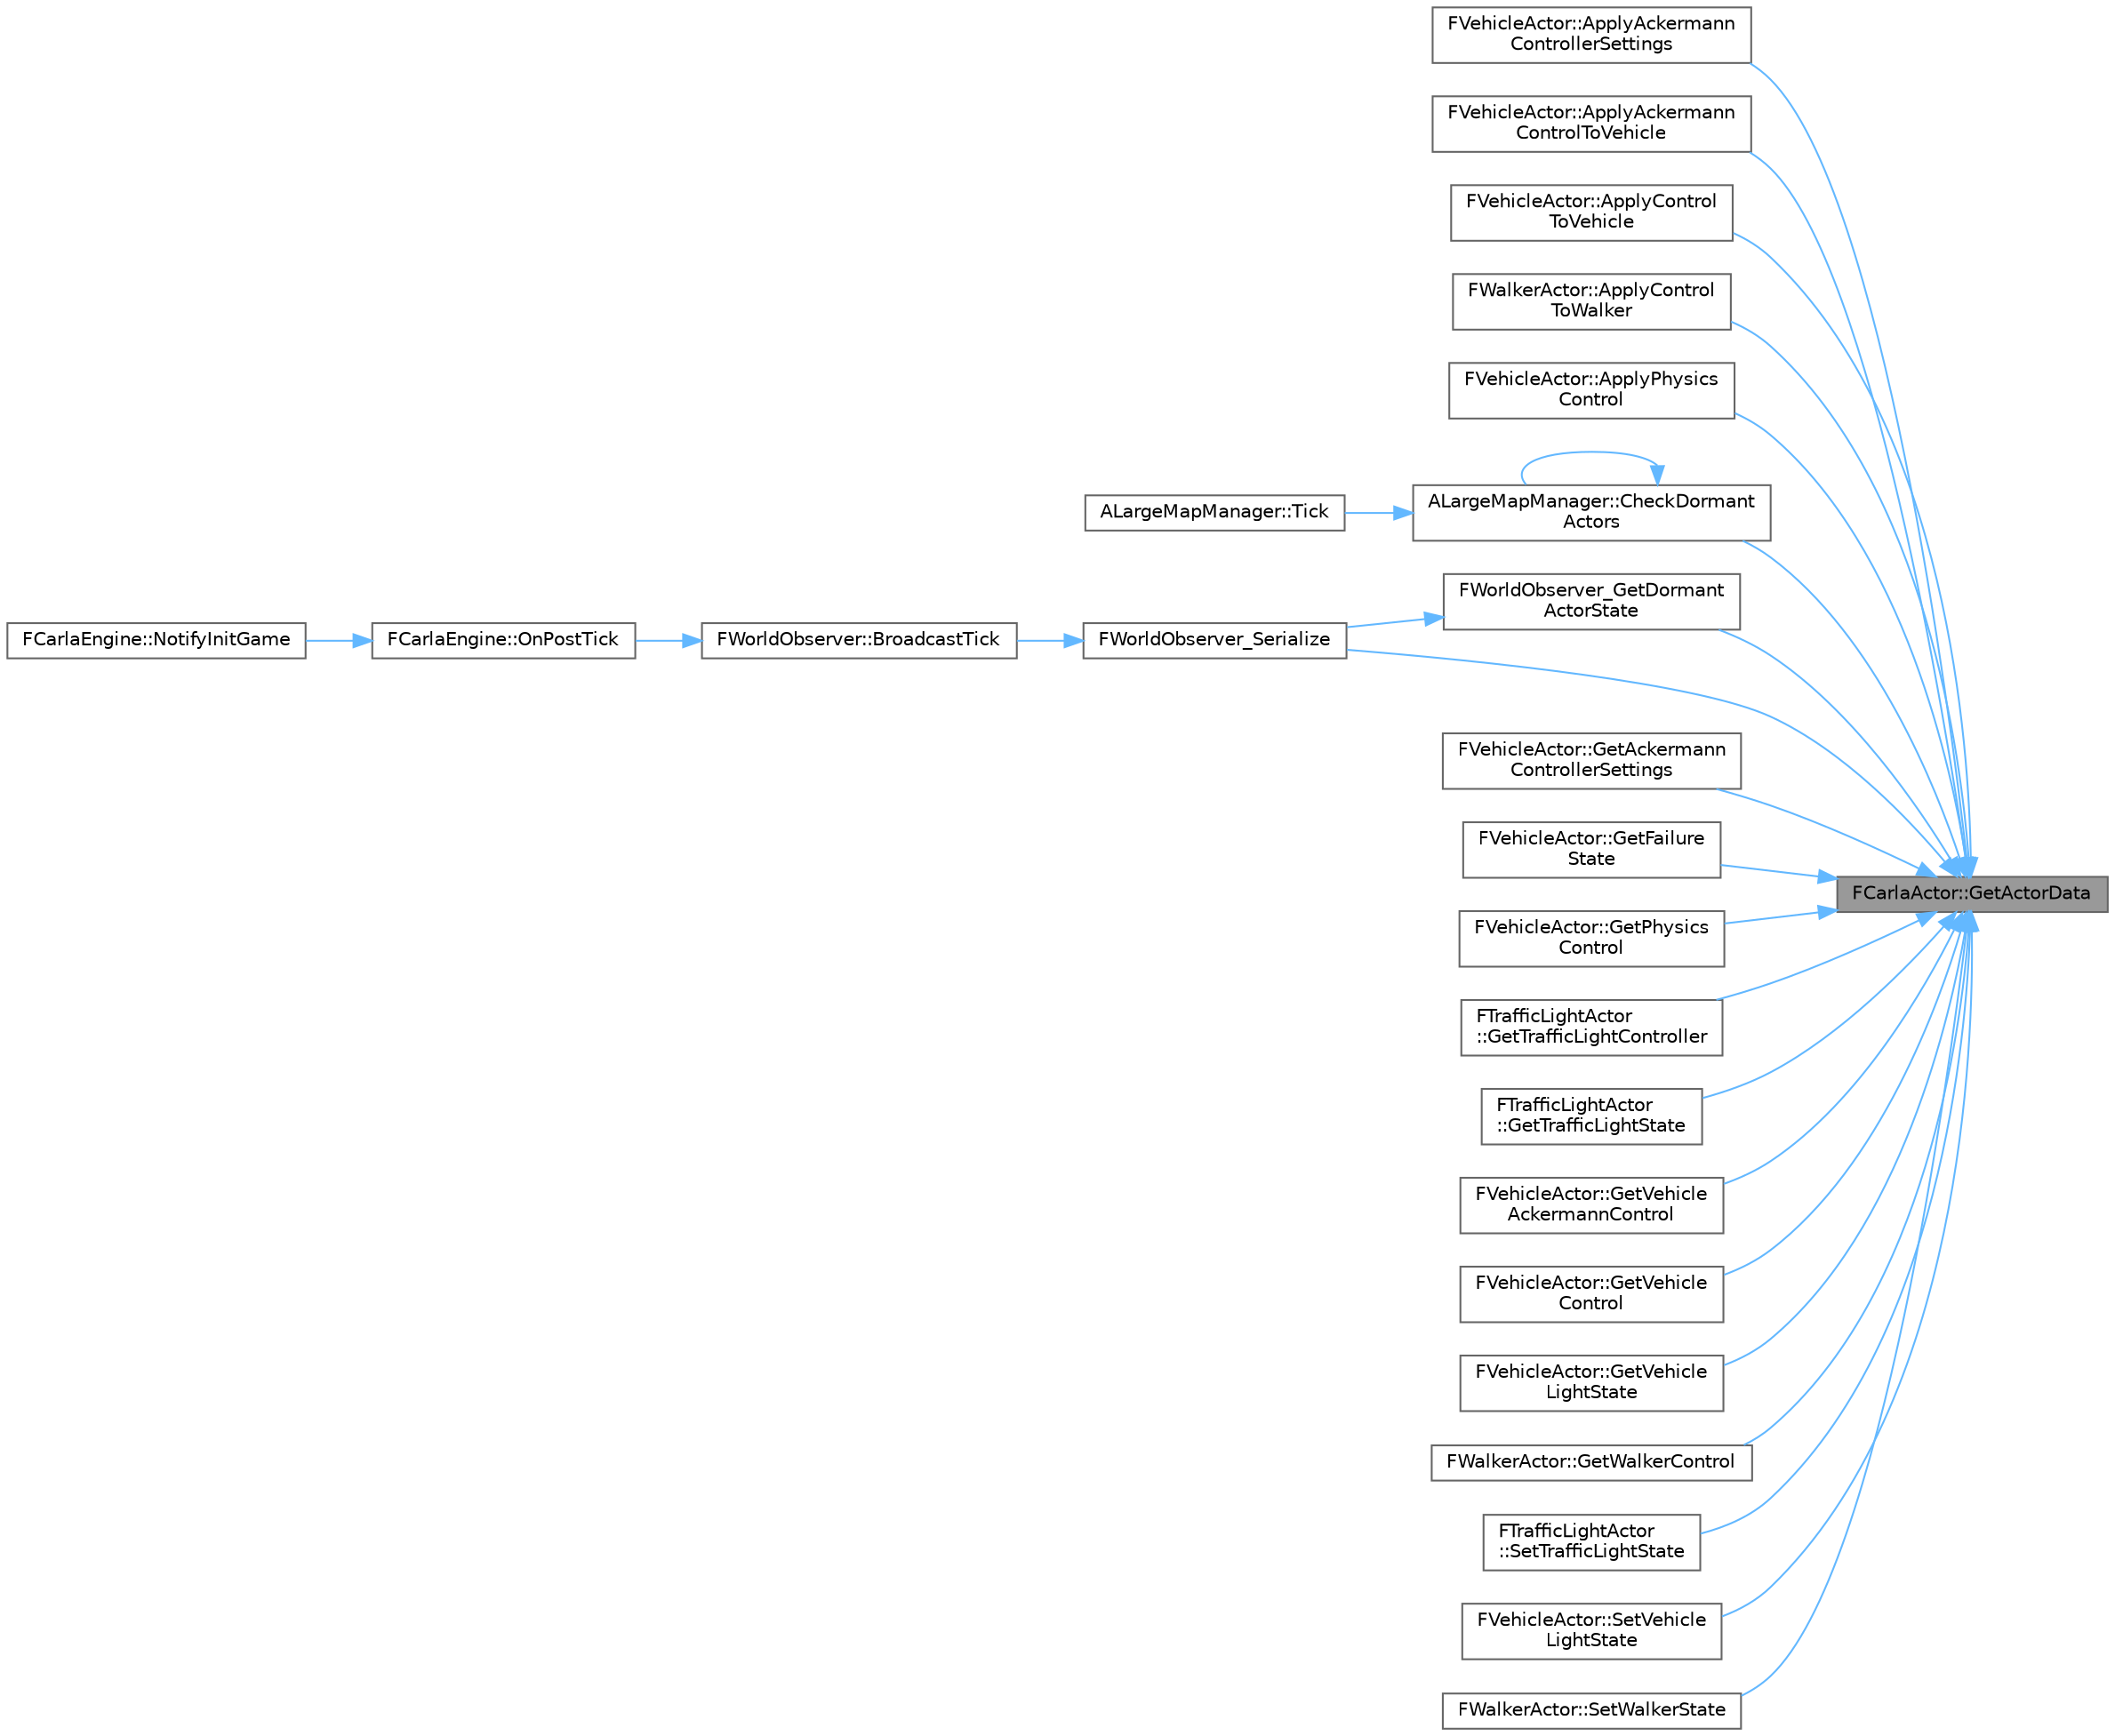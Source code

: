 digraph "FCarlaActor::GetActorData"
{
 // INTERACTIVE_SVG=YES
 // LATEX_PDF_SIZE
  bgcolor="transparent";
  edge [fontname=Helvetica,fontsize=10,labelfontname=Helvetica,labelfontsize=10];
  node [fontname=Helvetica,fontsize=10,shape=box,height=0.2,width=0.4];
  rankdir="RL";
  Node1 [id="Node000001",label="FCarlaActor::GetActorData",height=0.2,width=0.4,color="gray40", fillcolor="grey60", style="filled", fontcolor="black",tooltip=" "];
  Node1 -> Node2 [id="edge1_Node000001_Node000002",dir="back",color="steelblue1",style="solid",tooltip=" "];
  Node2 [id="Node000002",label="FVehicleActor::ApplyAckermann\lControllerSettings",height=0.2,width=0.4,color="grey40", fillcolor="white", style="filled",URL="$d7/d01/classFVehicleActor.html#ab60f06f328ad62570f3509b99e593b13",tooltip=" "];
  Node1 -> Node3 [id="edge2_Node000001_Node000003",dir="back",color="steelblue1",style="solid",tooltip=" "];
  Node3 [id="Node000003",label="FVehicleActor::ApplyAckermann\lControlToVehicle",height=0.2,width=0.4,color="grey40", fillcolor="white", style="filled",URL="$d7/d01/classFVehicleActor.html#ac9997c21003bb28cc02b81141504ff6a",tooltip=" "];
  Node1 -> Node4 [id="edge3_Node000001_Node000004",dir="back",color="steelblue1",style="solid",tooltip=" "];
  Node4 [id="Node000004",label="FVehicleActor::ApplyControl\lToVehicle",height=0.2,width=0.4,color="grey40", fillcolor="white", style="filled",URL="$d7/d01/classFVehicleActor.html#a74eab43561c040168d64d78fc1a9f130",tooltip=" "];
  Node1 -> Node5 [id="edge4_Node000001_Node000005",dir="back",color="steelblue1",style="solid",tooltip=" "];
  Node5 [id="Node000005",label="FWalkerActor::ApplyControl\lToWalker",height=0.2,width=0.4,color="grey40", fillcolor="white", style="filled",URL="$df/dbd/classFWalkerActor.html#ac23f30d04f6c9f4601ff9920649c77c3",tooltip=" "];
  Node1 -> Node6 [id="edge5_Node000001_Node000006",dir="back",color="steelblue1",style="solid",tooltip=" "];
  Node6 [id="Node000006",label="FVehicleActor::ApplyPhysics\lControl",height=0.2,width=0.4,color="grey40", fillcolor="white", style="filled",URL="$d7/d01/classFVehicleActor.html#acb2d4e7c91c4a3e91587cc66867a5b7e",tooltip=" "];
  Node1 -> Node7 [id="edge6_Node000001_Node000007",dir="back",color="steelblue1",style="solid",tooltip=" "];
  Node7 [id="Node000007",label="ALargeMapManager::CheckDormant\lActors",height=0.2,width=0.4,color="grey40", fillcolor="white", style="filled",URL="$d9/d4b/classALargeMapManager.html#a3726918078acb9facd89c80060c19bd5",tooltip=" "];
  Node7 -> Node7 [id="edge7_Node000007_Node000007",dir="back",color="steelblue1",style="solid",tooltip=" "];
  Node7 -> Node8 [id="edge8_Node000007_Node000008",dir="back",color="steelblue1",style="solid",tooltip=" "];
  Node8 [id="Node000008",label="ALargeMapManager::Tick",height=0.2,width=0.4,color="grey40", fillcolor="white", style="filled",URL="$d9/d4b/classALargeMapManager.html#aa8b88f7b5c296ff148be41becbd67201",tooltip=" "];
  Node1 -> Node9 [id="edge9_Node000001_Node000009",dir="back",color="steelblue1",style="solid",tooltip=" "];
  Node9 [id="Node000009",label="FWorldObserver_GetDormant\lActorState",height=0.2,width=0.4,color="grey40", fillcolor="white", style="filled",URL="$d9/de7/WorldObserver_8cpp.html#a0c88109654e0c5af2e7e314170035002",tooltip=" "];
  Node9 -> Node10 [id="edge10_Node000009_Node000010",dir="back",color="steelblue1",style="solid",tooltip=" "];
  Node10 [id="Node000010",label="FWorldObserver_Serialize",height=0.2,width=0.4,color="grey40", fillcolor="white", style="filled",URL="$d9/de7/WorldObserver_8cpp.html#a55e677eb5bd393082eef8383920b2fde",tooltip=" "];
  Node10 -> Node11 [id="edge11_Node000010_Node000011",dir="back",color="steelblue1",style="solid",tooltip=" "];
  Node11 [id="Node000011",label="FWorldObserver::BroadcastTick",height=0.2,width=0.4,color="grey40", fillcolor="white", style="filled",URL="$da/d9b/classFWorldObserver.html#ad866b204499b7d2252661e39bcff1811",tooltip="Send a message to every connected client with the info about the given Episode."];
  Node11 -> Node12 [id="edge12_Node000011_Node000012",dir="back",color="steelblue1",style="solid",tooltip=" "];
  Node12 [id="Node000012",label="FCarlaEngine::OnPostTick",height=0.2,width=0.4,color="grey40", fillcolor="white", style="filled",URL="$dc/d49/classFCarlaEngine.html#aff440c7ba9d004e4c5b60125cc4d709b",tooltip=" "];
  Node12 -> Node13 [id="edge13_Node000012_Node000013",dir="back",color="steelblue1",style="solid",tooltip=" "];
  Node13 [id="Node000013",label="FCarlaEngine::NotifyInitGame",height=0.2,width=0.4,color="grey40", fillcolor="white", style="filled",URL="$dc/d49/classFCarlaEngine.html#ab8d13063cde985781237dd7da308227e",tooltip=" "];
  Node1 -> Node10 [id="edge14_Node000001_Node000010",dir="back",color="steelblue1",style="solid",tooltip=" "];
  Node1 -> Node14 [id="edge15_Node000001_Node000014",dir="back",color="steelblue1",style="solid",tooltip=" "];
  Node14 [id="Node000014",label="FVehicleActor::GetAckermann\lControllerSettings",height=0.2,width=0.4,color="grey40", fillcolor="white", style="filled",URL="$d7/d01/classFVehicleActor.html#af211e9c3e85bfa99260ead63d8907c93",tooltip=" "];
  Node1 -> Node15 [id="edge16_Node000001_Node000015",dir="back",color="steelblue1",style="solid",tooltip=" "];
  Node15 [id="Node000015",label="FVehicleActor::GetFailure\lState",height=0.2,width=0.4,color="grey40", fillcolor="white", style="filled",URL="$d7/d01/classFVehicleActor.html#a604e3051b4183f73a0ef3c7e11a2b8a5",tooltip=" "];
  Node1 -> Node16 [id="edge17_Node000001_Node000016",dir="back",color="steelblue1",style="solid",tooltip=" "];
  Node16 [id="Node000016",label="FVehicleActor::GetPhysics\lControl",height=0.2,width=0.4,color="grey40", fillcolor="white", style="filled",URL="$d7/d01/classFVehicleActor.html#a99e91c66f05dc302ed94012b5bd08043",tooltip=" "];
  Node1 -> Node17 [id="edge18_Node000001_Node000017",dir="back",color="steelblue1",style="solid",tooltip=" "];
  Node17 [id="Node000017",label="FTrafficLightActor\l::GetTrafficLightController",height=0.2,width=0.4,color="grey40", fillcolor="white", style="filled",URL="$db/d58/classFTrafficLightActor.html#a8ede7e36d3ceaae8eb89b881799c9a70",tooltip=" "];
  Node1 -> Node18 [id="edge19_Node000001_Node000018",dir="back",color="steelblue1",style="solid",tooltip=" "];
  Node18 [id="Node000018",label="FTrafficLightActor\l::GetTrafficLightState",height=0.2,width=0.4,color="grey40", fillcolor="white", style="filled",URL="$db/d58/classFTrafficLightActor.html#a42cfa065d7d9178eccbe03f38c829063",tooltip=" "];
  Node1 -> Node19 [id="edge20_Node000001_Node000019",dir="back",color="steelblue1",style="solid",tooltip=" "];
  Node19 [id="Node000019",label="FVehicleActor::GetVehicle\lAckermannControl",height=0.2,width=0.4,color="grey40", fillcolor="white", style="filled",URL="$d7/d01/classFVehicleActor.html#ae44127b8b3fae2981f134b93ce0453df",tooltip=" "];
  Node1 -> Node20 [id="edge21_Node000001_Node000020",dir="back",color="steelblue1",style="solid",tooltip=" "];
  Node20 [id="Node000020",label="FVehicleActor::GetVehicle\lControl",height=0.2,width=0.4,color="grey40", fillcolor="white", style="filled",URL="$d7/d01/classFVehicleActor.html#aa6f0d9320d21147b92e457cd6e59bde3",tooltip=" "];
  Node1 -> Node21 [id="edge22_Node000001_Node000021",dir="back",color="steelblue1",style="solid",tooltip=" "];
  Node21 [id="Node000021",label="FVehicleActor::GetVehicle\lLightState",height=0.2,width=0.4,color="grey40", fillcolor="white", style="filled",URL="$d7/d01/classFVehicleActor.html#a417db6169609e5b80d9090f4a8e8e689",tooltip=" "];
  Node1 -> Node22 [id="edge23_Node000001_Node000022",dir="back",color="steelblue1",style="solid",tooltip=" "];
  Node22 [id="Node000022",label="FWalkerActor::GetWalkerControl",height=0.2,width=0.4,color="grey40", fillcolor="white", style="filled",URL="$df/dbd/classFWalkerActor.html#a95aeeab8106a6dc818b3e6ba8c34e44f",tooltip=" "];
  Node1 -> Node23 [id="edge24_Node000001_Node000023",dir="back",color="steelblue1",style="solid",tooltip=" "];
  Node23 [id="Node000023",label="FTrafficLightActor\l::SetTrafficLightState",height=0.2,width=0.4,color="grey40", fillcolor="white", style="filled",URL="$db/d58/classFTrafficLightActor.html#a6e99be4dd6b2e93ff3b77aca13eb1eb6",tooltip=" "];
  Node1 -> Node24 [id="edge25_Node000001_Node000024",dir="back",color="steelblue1",style="solid",tooltip=" "];
  Node24 [id="Node000024",label="FVehicleActor::SetVehicle\lLightState",height=0.2,width=0.4,color="grey40", fillcolor="white", style="filled",URL="$d7/d01/classFVehicleActor.html#a9116068ce2fb9c23fa18622e1bf08f8b",tooltip=" "];
  Node1 -> Node25 [id="edge26_Node000001_Node000025",dir="back",color="steelblue1",style="solid",tooltip=" "];
  Node25 [id="Node000025",label="FWalkerActor::SetWalkerState",height=0.2,width=0.4,color="grey40", fillcolor="white", style="filled",URL="$df/dbd/classFWalkerActor.html#a9e8cc958f7bdbf3e30d8752da1566eb8",tooltip=" "];
}
